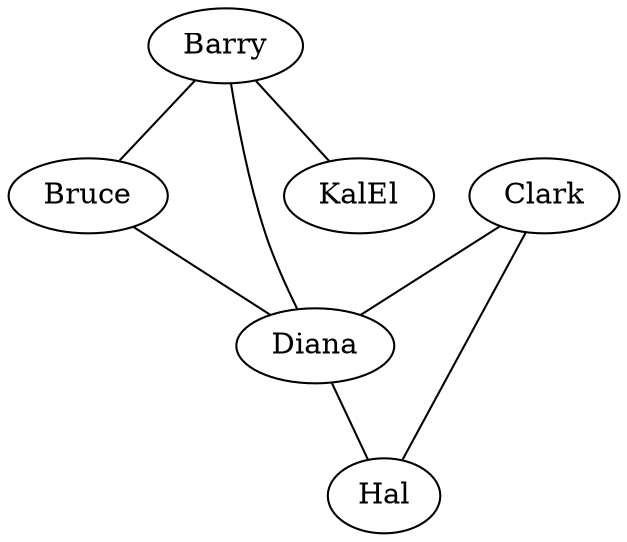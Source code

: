 graph X {
    Barry -- Bruce;
    Barry -- Diana;
    Barry -- KalEl;
    Bruce -- Diana;
    Clark -- Diana;
    Clark -- Hal;
    Diana -- Hal;
}
